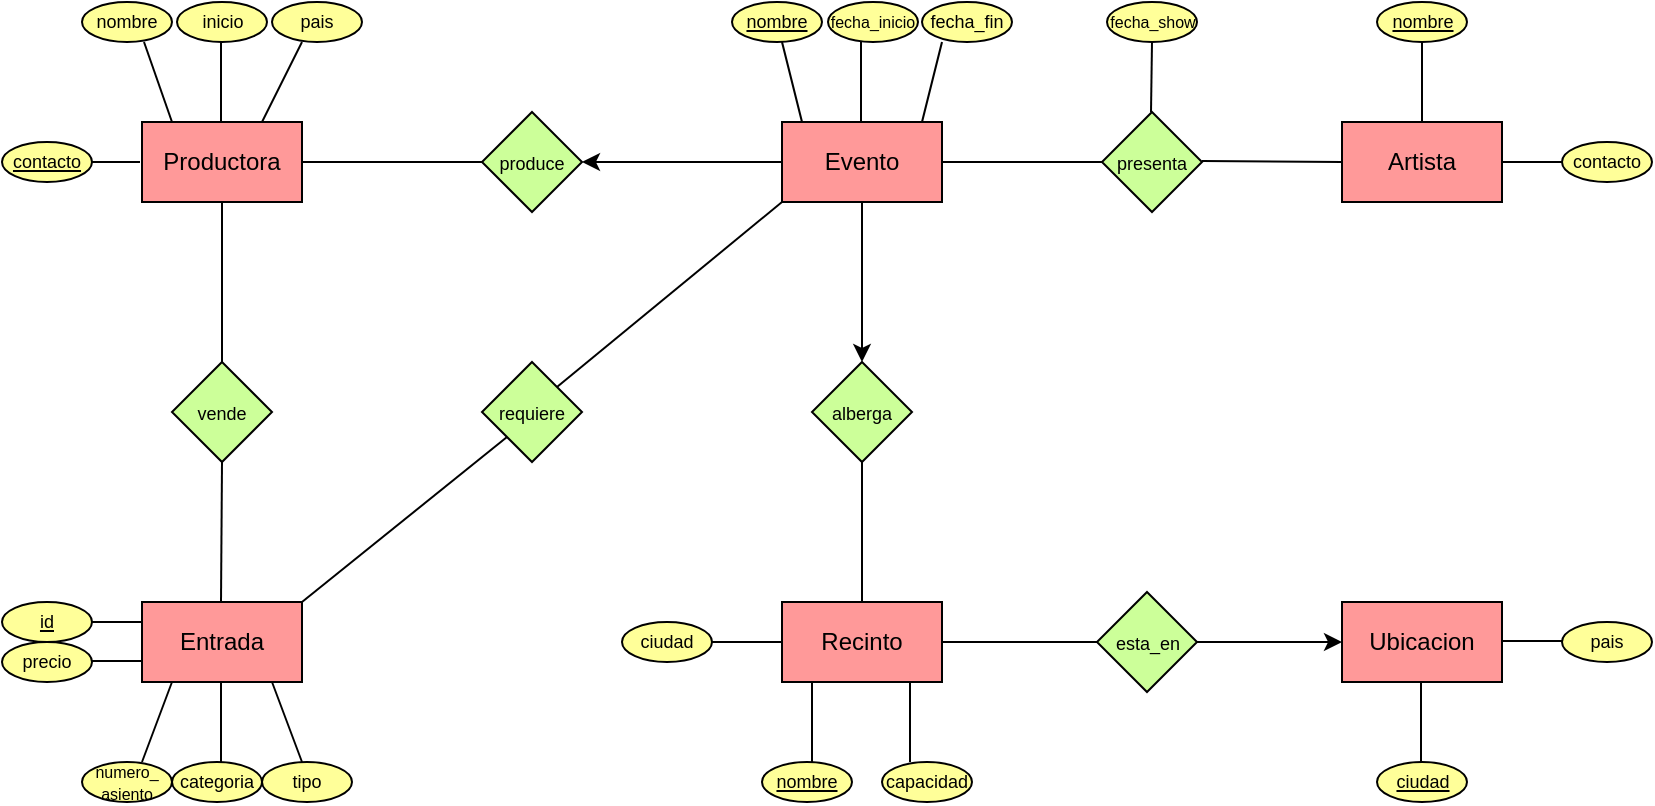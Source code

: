 <mxfile version="20.5.1" type="github">
  <diagram id="R2lEEEUBdFMjLlhIrx00" name="Page-1">
    <mxGraphModel dx="1026" dy="514" grid="1" gridSize="10" guides="1" tooltips="1" connect="1" arrows="1" fold="1" page="1" pageScale="1" pageWidth="850" pageHeight="1100" math="0" shadow="0" extFonts="Permanent Marker^https://fonts.googleapis.com/css?family=Permanent+Marker">
      <root>
        <mxCell id="0" />
        <mxCell id="1" parent="0" />
        <mxCell id="rAi18DrEiS73AZsL8H-k-7" value="Productora" style="rounded=0;whiteSpace=wrap;html=1;fillColor=#FF9999;" parent="1" vertex="1">
          <mxGeometry x="80" y="120" width="80" height="40" as="geometry" />
        </mxCell>
        <mxCell id="rAi18DrEiS73AZsL8H-k-8" value="Evento" style="rounded=0;whiteSpace=wrap;html=1;fillColor=#FF9999;" parent="1" vertex="1">
          <mxGeometry x="400" y="120" width="80" height="40" as="geometry" />
        </mxCell>
        <mxCell id="rAi18DrEiS73AZsL8H-k-9" value="Artista" style="rounded=0;whiteSpace=wrap;html=1;fillColor=#FF9999;" parent="1" vertex="1">
          <mxGeometry x="680" y="120" width="80" height="40" as="geometry" />
        </mxCell>
        <mxCell id="rAi18DrEiS73AZsL8H-k-10" value="Recinto" style="rounded=0;whiteSpace=wrap;html=1;fillColor=#FF9999;" parent="1" vertex="1">
          <mxGeometry x="400" y="360" width="80" height="40" as="geometry" />
        </mxCell>
        <mxCell id="rAi18DrEiS73AZsL8H-k-11" value="Entrada" style="rounded=0;whiteSpace=wrap;html=1;fillColor=#FF9999;" parent="1" vertex="1">
          <mxGeometry x="80" y="360" width="80" height="40" as="geometry" />
        </mxCell>
        <mxCell id="rAi18DrEiS73AZsL8H-k-12" value="&lt;font style=&quot;font-size: 9px&quot;&gt;produce&lt;/font&gt;" style="rhombus;whiteSpace=wrap;html=1;fillColor=#CCFF99;" parent="1" vertex="1">
          <mxGeometry x="250" y="115" width="50" height="50" as="geometry" />
        </mxCell>
        <mxCell id="rAi18DrEiS73AZsL8H-k-13" value="&lt;font style=&quot;font-size: 9px&quot;&gt;requiere&lt;/font&gt;" style="rhombus;whiteSpace=wrap;html=1;fillColor=#CCFF99;" parent="1" vertex="1">
          <mxGeometry x="250" y="240" width="50" height="50" as="geometry" />
        </mxCell>
        <mxCell id="rAi18DrEiS73AZsL8H-k-14" value="&lt;font style=&quot;font-size: 9px&quot;&gt;alberga&lt;/font&gt;" style="rhombus;whiteSpace=wrap;html=1;fillColor=#CCFF99;" parent="1" vertex="1">
          <mxGeometry x="415" y="240" width="50" height="50" as="geometry" />
        </mxCell>
        <mxCell id="rAi18DrEiS73AZsL8H-k-15" value="&lt;font style=&quot;font-size: 9px&quot;&gt;presenta&lt;/font&gt;" style="rhombus;whiteSpace=wrap;html=1;fillColor=#CCFF99;" parent="1" vertex="1">
          <mxGeometry x="560" y="115" width="50" height="50" as="geometry" />
        </mxCell>
        <mxCell id="rAi18DrEiS73AZsL8H-k-16" value="Ubicacion" style="rounded=0;whiteSpace=wrap;html=1;fillColor=#FF9999;" parent="1" vertex="1">
          <mxGeometry x="680" y="360" width="80" height="40" as="geometry" />
        </mxCell>
        <mxCell id="rAi18DrEiS73AZsL8H-k-17" value="" style="endArrow=classic;html=1;rounded=0;fontSize=9;entryX=0.5;entryY=0;entryDx=0;entryDy=0;" parent="1" target="rAi18DrEiS73AZsL8H-k-14" edge="1">
          <mxGeometry width="50" height="50" relative="1" as="geometry">
            <mxPoint x="440" y="160" as="sourcePoint" />
            <mxPoint x="350" y="240" as="targetPoint" />
          </mxGeometry>
        </mxCell>
        <mxCell id="rAi18DrEiS73AZsL8H-k-18" value="" style="endArrow=none;html=1;rounded=0;fontSize=9;exitX=0.5;exitY=0;exitDx=0;exitDy=0;" parent="1" source="rAi18DrEiS73AZsL8H-k-10" edge="1">
          <mxGeometry width="50" height="50" relative="1" as="geometry">
            <mxPoint x="390" y="340" as="sourcePoint" />
            <mxPoint x="440" y="290" as="targetPoint" />
          </mxGeometry>
        </mxCell>
        <mxCell id="rAi18DrEiS73AZsL8H-k-19" value="" style="endArrow=none;html=1;rounded=0;fontSize=9;exitX=1;exitY=0;exitDx=0;exitDy=0;" parent="1" source="rAi18DrEiS73AZsL8H-k-13" edge="1">
          <mxGeometry width="50" height="50" relative="1" as="geometry">
            <mxPoint x="400" y="230" as="sourcePoint" />
            <mxPoint x="400" y="160" as="targetPoint" />
          </mxGeometry>
        </mxCell>
        <mxCell id="rAi18DrEiS73AZsL8H-k-20" value="" style="endArrow=none;html=1;rounded=0;fontSize=9;exitX=0.5;exitY=0;exitDx=0;exitDy=0;entryX=0;entryY=1;entryDx=0;entryDy=0;" parent="1" target="rAi18DrEiS73AZsL8H-k-13" edge="1">
          <mxGeometry width="50" height="50" relative="1" as="geometry">
            <mxPoint x="160" y="360" as="sourcePoint" />
            <mxPoint x="160" y="290" as="targetPoint" />
          </mxGeometry>
        </mxCell>
        <mxCell id="rAi18DrEiS73AZsL8H-k-21" value="" style="endArrow=classic;html=1;rounded=0;fontSize=9;entryX=1;entryY=0.5;entryDx=0;entryDy=0;" parent="1" target="rAi18DrEiS73AZsL8H-k-12" edge="1">
          <mxGeometry width="50" height="50" relative="1" as="geometry">
            <mxPoint x="400" y="140" as="sourcePoint" />
            <mxPoint x="450" y="90" as="targetPoint" />
          </mxGeometry>
        </mxCell>
        <mxCell id="rAi18DrEiS73AZsL8H-k-22" value="" style="endArrow=none;html=1;rounded=0;fontSize=9;exitX=1;exitY=0.5;exitDx=0;exitDy=0;" parent="1" source="rAi18DrEiS73AZsL8H-k-7" edge="1">
          <mxGeometry width="50" height="50" relative="1" as="geometry">
            <mxPoint x="200" y="190" as="sourcePoint" />
            <mxPoint x="250" y="140" as="targetPoint" />
          </mxGeometry>
        </mxCell>
        <mxCell id="rAi18DrEiS73AZsL8H-k-23" value="&lt;font style=&quot;font-size: 9px&quot;&gt;vende&lt;/font&gt;" style="rhombus;whiteSpace=wrap;html=1;fillColor=#CCFF99;" parent="1" vertex="1">
          <mxGeometry x="95" y="240" width="50" height="50" as="geometry" />
        </mxCell>
        <mxCell id="rAi18DrEiS73AZsL8H-k-24" value="" style="endArrow=none;html=1;rounded=0;fontSize=9;entryX=0;entryY=0.5;entryDx=0;entryDy=0;" parent="1" target="rAi18DrEiS73AZsL8H-k-15" edge="1">
          <mxGeometry width="50" height="50" relative="1" as="geometry">
            <mxPoint x="480" y="140" as="sourcePoint" />
            <mxPoint x="530" y="90" as="targetPoint" />
          </mxGeometry>
        </mxCell>
        <mxCell id="rAi18DrEiS73AZsL8H-k-25" value="" style="endArrow=none;html=1;rounded=0;fontSize=9;exitX=0.5;exitY=0;exitDx=0;exitDy=0;" parent="1" source="rAi18DrEiS73AZsL8H-k-23" edge="1">
          <mxGeometry width="50" height="50" relative="1" as="geometry">
            <mxPoint x="70" y="210" as="sourcePoint" />
            <mxPoint x="120" y="160" as="targetPoint" />
          </mxGeometry>
        </mxCell>
        <mxCell id="rAi18DrEiS73AZsL8H-k-26" value="" style="endArrow=none;html=1;rounded=0;fontSize=9;exitX=0.5;exitY=0;exitDx=0;exitDy=0;" parent="1" edge="1">
          <mxGeometry width="50" height="50" relative="1" as="geometry">
            <mxPoint x="119.5" y="360" as="sourcePoint" />
            <mxPoint x="120" y="290" as="targetPoint" />
          </mxGeometry>
        </mxCell>
        <mxCell id="rAi18DrEiS73AZsL8H-k-27" value="" style="endArrow=none;html=1;rounded=0;fontSize=9;" parent="1" edge="1">
          <mxGeometry width="50" height="50" relative="1" as="geometry">
            <mxPoint x="610" y="139.5" as="sourcePoint" />
            <mxPoint x="680" y="140" as="targetPoint" />
          </mxGeometry>
        </mxCell>
        <mxCell id="rAi18DrEiS73AZsL8H-k-29" value="" style="endArrow=classic;html=1;rounded=0;fontSize=9;entryX=0;entryY=0.5;entryDx=0;entryDy=0;" parent="1" target="rAi18DrEiS73AZsL8H-k-16" edge="1">
          <mxGeometry width="50" height="50" relative="1" as="geometry">
            <mxPoint x="480" y="380" as="sourcePoint" />
            <mxPoint x="530" y="330" as="targetPoint" />
          </mxGeometry>
        </mxCell>
        <mxCell id="rAi18DrEiS73AZsL8H-k-30" value="" style="endArrow=none;html=1;rounded=0;fontSize=9;" parent="1" edge="1">
          <mxGeometry width="50" height="50" relative="1" as="geometry">
            <mxPoint x="720" y="120" as="sourcePoint" />
            <mxPoint x="720" y="80" as="targetPoint" />
          </mxGeometry>
        </mxCell>
        <mxCell id="rAi18DrEiS73AZsL8H-k-32" value="" style="endArrow=none;html=1;rounded=0;fontSize=9;" parent="1" edge="1">
          <mxGeometry width="50" height="50" relative="1" as="geometry">
            <mxPoint x="760" y="140" as="sourcePoint" />
            <mxPoint x="800" y="140" as="targetPoint" />
          </mxGeometry>
        </mxCell>
        <mxCell id="rAi18DrEiS73AZsL8H-k-33" value="" style="endArrow=none;html=1;rounded=0;fontSize=9;" parent="1" edge="1">
          <mxGeometry width="50" height="50" relative="1" as="geometry">
            <mxPoint x="415" y="440" as="sourcePoint" />
            <mxPoint x="415" y="400" as="targetPoint" />
          </mxGeometry>
        </mxCell>
        <mxCell id="rAi18DrEiS73AZsL8H-k-34" value="" style="endArrow=none;html=1;rounded=0;fontSize=9;" parent="1" edge="1">
          <mxGeometry width="50" height="50" relative="1" as="geometry">
            <mxPoint x="464" y="440" as="sourcePoint" />
            <mxPoint x="464" y="400" as="targetPoint" />
          </mxGeometry>
        </mxCell>
        <mxCell id="rAi18DrEiS73AZsL8H-k-35" value="" style="endArrow=none;html=1;rounded=0;fontSize=9;" parent="1" edge="1">
          <mxGeometry width="50" height="50" relative="1" as="geometry">
            <mxPoint x="719.5" y="440" as="sourcePoint" />
            <mxPoint x="719.5" y="400" as="targetPoint" />
          </mxGeometry>
        </mxCell>
        <mxCell id="rAi18DrEiS73AZsL8H-k-36" value="" style="endArrow=none;html=1;rounded=0;fontSize=9;" parent="1" edge="1">
          <mxGeometry width="50" height="50" relative="1" as="geometry">
            <mxPoint x="760" y="379.5" as="sourcePoint" />
            <mxPoint x="800" y="379.5" as="targetPoint" />
          </mxGeometry>
        </mxCell>
        <mxCell id="rAi18DrEiS73AZsL8H-k-37" value="" style="endArrow=none;html=1;rounded=0;fontSize=9;" parent="1" edge="1">
          <mxGeometry width="50" height="50" relative="1" as="geometry">
            <mxPoint x="410" y="120" as="sourcePoint" />
            <mxPoint x="400" y="80" as="targetPoint" />
          </mxGeometry>
        </mxCell>
        <mxCell id="rAi18DrEiS73AZsL8H-k-38" value="" style="endArrow=none;html=1;rounded=0;fontSize=9;" parent="1" edge="1">
          <mxGeometry width="50" height="50" relative="1" as="geometry">
            <mxPoint x="439.5" y="120" as="sourcePoint" />
            <mxPoint x="439.5" y="80" as="targetPoint" />
          </mxGeometry>
        </mxCell>
        <mxCell id="rAi18DrEiS73AZsL8H-k-39" value="" style="endArrow=none;html=1;rounded=0;fontSize=9;" parent="1" edge="1">
          <mxGeometry width="50" height="50" relative="1" as="geometry">
            <mxPoint x="80" y="440" as="sourcePoint" />
            <mxPoint x="95" y="400" as="targetPoint" />
          </mxGeometry>
        </mxCell>
        <mxCell id="rAi18DrEiS73AZsL8H-k-40" value="" style="endArrow=none;html=1;rounded=0;fontSize=9;" parent="1" edge="1">
          <mxGeometry width="50" height="50" relative="1" as="geometry">
            <mxPoint x="470" y="120" as="sourcePoint" />
            <mxPoint x="480" y="80" as="targetPoint" />
          </mxGeometry>
        </mxCell>
        <mxCell id="rAi18DrEiS73AZsL8H-k-41" value="" style="endArrow=none;html=1;rounded=0;fontSize=9;" parent="1" edge="1">
          <mxGeometry width="50" height="50" relative="1" as="geometry">
            <mxPoint x="119.5" y="440" as="sourcePoint" />
            <mxPoint x="119.5" y="400" as="targetPoint" />
          </mxGeometry>
        </mxCell>
        <mxCell id="rAi18DrEiS73AZsL8H-k-42" value="" style="endArrow=none;html=1;rounded=0;fontSize=9;" parent="1" edge="1">
          <mxGeometry width="50" height="50" relative="1" as="geometry">
            <mxPoint x="160" y="440" as="sourcePoint" />
            <mxPoint x="145" y="400" as="targetPoint" />
          </mxGeometry>
        </mxCell>
        <mxCell id="rAi18DrEiS73AZsL8H-k-43" value="" style="endArrow=none;html=1;rounded=0;fontSize=9;" parent="1" edge="1">
          <mxGeometry width="50" height="50" relative="1" as="geometry">
            <mxPoint x="80" y="370" as="sourcePoint" />
            <mxPoint x="41" y="370" as="targetPoint" />
          </mxGeometry>
        </mxCell>
        <mxCell id="rAi18DrEiS73AZsL8H-k-44" value="" style="endArrow=none;html=1;rounded=0;fontSize=9;" parent="1" edge="1">
          <mxGeometry width="50" height="50" relative="1" as="geometry">
            <mxPoint x="140" y="120" as="sourcePoint" />
            <mxPoint x="160" y="80" as="targetPoint" />
          </mxGeometry>
        </mxCell>
        <mxCell id="rAi18DrEiS73AZsL8H-k-45" value="" style="endArrow=none;html=1;rounded=0;fontSize=9;" parent="1" edge="1">
          <mxGeometry width="50" height="50" relative="1" as="geometry">
            <mxPoint x="40" y="389.5" as="sourcePoint" />
            <mxPoint x="80" y="389.5" as="targetPoint" />
          </mxGeometry>
        </mxCell>
        <mxCell id="rAi18DrEiS73AZsL8H-k-46" value="" style="endArrow=none;html=1;rounded=0;fontSize=9;entryX=0.689;entryY=1;entryDx=0;entryDy=0;entryPerimeter=0;" parent="1" target="rAi18DrEiS73AZsL8H-k-65" edge="1">
          <mxGeometry width="50" height="50" relative="1" as="geometry">
            <mxPoint x="95" y="120" as="sourcePoint" />
            <mxPoint x="95" y="80" as="targetPoint" />
          </mxGeometry>
        </mxCell>
        <mxCell id="rAi18DrEiS73AZsL8H-k-47" value="" style="endArrow=none;html=1;rounded=0;fontSize=9;" parent="1" edge="1">
          <mxGeometry width="50" height="50" relative="1" as="geometry">
            <mxPoint x="584.5" y="115" as="sourcePoint" />
            <mxPoint x="585" y="80" as="targetPoint" />
          </mxGeometry>
        </mxCell>
        <mxCell id="rAi18DrEiS73AZsL8H-k-48" value="" style="endArrow=none;html=1;rounded=0;fontSize=9;" parent="1" edge="1">
          <mxGeometry width="50" height="50" relative="1" as="geometry">
            <mxPoint x="40" y="140" as="sourcePoint" />
            <mxPoint x="79" y="140" as="targetPoint" />
          </mxGeometry>
        </mxCell>
        <mxCell id="rAi18DrEiS73AZsL8H-k-49" value="&lt;u&gt;nombre&lt;/u&gt;" style="ellipse;whiteSpace=wrap;html=1;fontSize=9;fillColor=#FFFF99;" parent="1" vertex="1">
          <mxGeometry x="375" y="60" width="45" height="20" as="geometry" />
        </mxCell>
        <mxCell id="rAi18DrEiS73AZsL8H-k-51" value="&lt;font style=&quot;font-size: 8px&quot;&gt;fecha_inicio&lt;/font&gt;" style="ellipse;whiteSpace=wrap;html=1;fontSize=9;fillColor=#FFFF99;" parent="1" vertex="1">
          <mxGeometry x="423" y="60" width="45" height="20" as="geometry" />
        </mxCell>
        <mxCell id="rAi18DrEiS73AZsL8H-k-52" value="fecha_fin" style="ellipse;whiteSpace=wrap;html=1;fontSize=9;fillColor=#FFFF99;" parent="1" vertex="1">
          <mxGeometry x="470" y="60" width="45" height="20" as="geometry" />
        </mxCell>
        <mxCell id="rAi18DrEiS73AZsL8H-k-53" value="&lt;u&gt;nombre&lt;/u&gt;" style="ellipse;whiteSpace=wrap;html=1;fontSize=9;fillColor=#FFFF99;" parent="1" vertex="1">
          <mxGeometry x="390" y="440" width="45" height="20" as="geometry" />
        </mxCell>
        <mxCell id="rAi18DrEiS73AZsL8H-k-54" value="capacidad" style="ellipse;whiteSpace=wrap;html=1;fontSize=9;fillColor=#FFFF99;" parent="1" vertex="1">
          <mxGeometry x="450" y="440" width="45" height="20" as="geometry" />
        </mxCell>
        <mxCell id="rAi18DrEiS73AZsL8H-k-55" value="" style="endArrow=none;html=1;rounded=0;fontSize=9;" parent="1" edge="1">
          <mxGeometry width="50" height="50" relative="1" as="geometry">
            <mxPoint x="400" y="380" as="sourcePoint" />
            <mxPoint x="360" y="380" as="targetPoint" />
          </mxGeometry>
        </mxCell>
        <mxCell id="rAi18DrEiS73AZsL8H-k-59" value="ciudad" style="ellipse;whiteSpace=wrap;html=1;fontSize=9;fillColor=#FFFF99;" parent="1" vertex="1">
          <mxGeometry x="320" y="370" width="45" height="20" as="geometry" />
        </mxCell>
        <mxCell id="rAi18DrEiS73AZsL8H-k-60" value="&lt;u&gt;ciudad&lt;/u&gt;" style="ellipse;whiteSpace=wrap;html=1;fontSize=9;fillColor=#FFFF99;" parent="1" vertex="1">
          <mxGeometry x="697.5" y="440" width="45" height="20" as="geometry" />
        </mxCell>
        <mxCell id="rAi18DrEiS73AZsL8H-k-61" value="pais" style="ellipse;whiteSpace=wrap;html=1;fontSize=9;fillColor=#FFFF99;" parent="1" vertex="1">
          <mxGeometry x="790" y="370" width="45" height="20" as="geometry" />
        </mxCell>
        <mxCell id="rAi18DrEiS73AZsL8H-k-62" value="&lt;u&gt;nombre&lt;/u&gt;" style="ellipse;whiteSpace=wrap;html=1;fontSize=9;fillColor=#FFFF99;" parent="1" vertex="1">
          <mxGeometry x="697.5" y="60" width="45" height="20" as="geometry" />
        </mxCell>
        <mxCell id="rAi18DrEiS73AZsL8H-k-63" value="contacto" style="ellipse;whiteSpace=wrap;html=1;fontSize=9;fillColor=#FFFF99;" parent="1" vertex="1">
          <mxGeometry x="790" y="130" width="45" height="20" as="geometry" />
        </mxCell>
        <mxCell id="rAi18DrEiS73AZsL8H-k-64" value="&lt;font style=&quot;font-size: 8px&quot;&gt;fecha_show&lt;/font&gt;" style="ellipse;whiteSpace=wrap;html=1;fontSize=9;fillColor=#FFFF99;" parent="1" vertex="1">
          <mxGeometry x="562.5" y="60" width="45" height="20" as="geometry" />
        </mxCell>
        <mxCell id="rAi18DrEiS73AZsL8H-k-65" value="nombre" style="ellipse;whiteSpace=wrap;html=1;fontSize=9;fillColor=#FFFF99;" parent="1" vertex="1">
          <mxGeometry x="50" y="60" width="45" height="20" as="geometry" />
        </mxCell>
        <mxCell id="rAi18DrEiS73AZsL8H-k-66" value="pais" style="ellipse;whiteSpace=wrap;html=1;fontSize=9;fillColor=#FFFF99;" parent="1" vertex="1">
          <mxGeometry x="145" y="60" width="45" height="20" as="geometry" />
        </mxCell>
        <mxCell id="rAi18DrEiS73AZsL8H-k-67" value="&lt;u&gt;contacto&lt;/u&gt;" style="ellipse;whiteSpace=wrap;html=1;fontSize=9;fillColor=#FFFF99;" parent="1" vertex="1">
          <mxGeometry x="10" y="130" width="45" height="20" as="geometry" />
        </mxCell>
        <mxCell id="rAi18DrEiS73AZsL8H-k-68" value="&lt;u&gt;id&lt;/u&gt;" style="ellipse;whiteSpace=wrap;html=1;fontSize=9;fillColor=#FFFF99;" parent="1" vertex="1">
          <mxGeometry x="10" y="360" width="45" height="20" as="geometry" />
        </mxCell>
        <mxCell id="rAi18DrEiS73AZsL8H-k-69" value="precio" style="ellipse;whiteSpace=wrap;html=1;fontSize=9;fillColor=#FFFF99;" parent="1" vertex="1">
          <mxGeometry x="10" y="380" width="45" height="20" as="geometry" />
        </mxCell>
        <mxCell id="rAi18DrEiS73AZsL8H-k-71" value="&lt;font style=&quot;font-size: 8px;&quot;&gt;numero_&lt;br&gt;asiento&lt;/font&gt;" style="ellipse;whiteSpace=wrap;html=1;fontSize=9;fillColor=#FFFF99;" parent="1" vertex="1">
          <mxGeometry x="50" y="440" width="45" height="20" as="geometry" />
        </mxCell>
        <mxCell id="rAi18DrEiS73AZsL8H-k-72" value="categoria" style="ellipse;whiteSpace=wrap;html=1;fontSize=9;fillColor=#FFFF99;" parent="1" vertex="1">
          <mxGeometry x="95" y="440" width="45" height="20" as="geometry" />
        </mxCell>
        <mxCell id="rAi18DrEiS73AZsL8H-k-73" value="tipo" style="ellipse;whiteSpace=wrap;html=1;fontSize=9;fillColor=#FFFF99;" parent="1" vertex="1">
          <mxGeometry x="140" y="440" width="45" height="20" as="geometry" />
        </mxCell>
        <mxCell id="cWdOZFnUrvF5gyFemqSN-1" value="inicio" style="ellipse;whiteSpace=wrap;html=1;fontSize=9;fillColor=#FFFF99;" parent="1" vertex="1">
          <mxGeometry x="97.5" y="60" width="45" height="20" as="geometry" />
        </mxCell>
        <mxCell id="cWdOZFnUrvF5gyFemqSN-2" value="" style="endArrow=none;html=1;rounded=0;fontSize=9;" parent="1" edge="1">
          <mxGeometry width="50" height="50" relative="1" as="geometry">
            <mxPoint x="119.5" y="120" as="sourcePoint" />
            <mxPoint x="119.5" y="80" as="targetPoint" />
          </mxGeometry>
        </mxCell>
        <mxCell id="O3-c61ZrKJk47uvjOvWw-1" value="&lt;font style=&quot;font-size: 9px&quot;&gt;esta_en&lt;/font&gt;" style="rhombus;whiteSpace=wrap;html=1;fillColor=#CCFF99;" vertex="1" parent="1">
          <mxGeometry x="557.5" y="355" width="50" height="50" as="geometry" />
        </mxCell>
      </root>
    </mxGraphModel>
  </diagram>
</mxfile>

